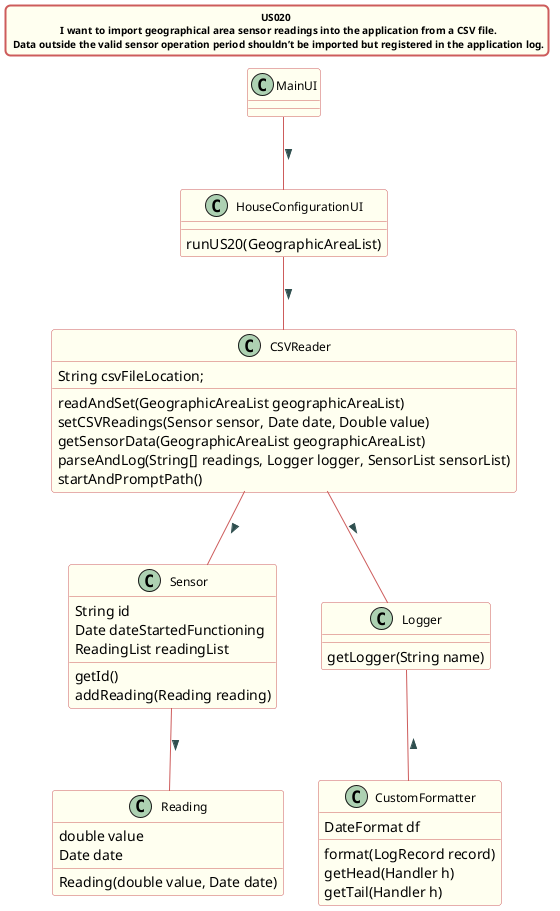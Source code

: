 @startuml
title US020 \n  I want to import geographical area sensor readings into the application from a CSV file. \n Data outside the valid sensor operation period shouldn’t be imported but registered in the application log.

skinparam titleBorderRoundCorner 10
skinparam titleBorderThickness 2
skinparam titleBorderColor indianred
skinparam titleBackgroundColor ivory
skinparam FontName verdana
skinparam titleFontSize 10


skinparam class {
 	BorderColor indianred
 	BackgroundColor indianred
 	BackgroundColor ivory
    roundcorner 10
    ArrowFontName Verdana
    ArrowColor indianred
    ArrowFontColor darkslategrey
    FontSize 12
 }


MainUI -- HouseConfigurationUI : >

HouseConfigurationUI -- CSVReader : >
CSVReader -- Sensor : >
CSVReader -- Logger : >
Sensor -- Reading : >
Logger -- CustomFormatter : <

class HouseConfigurationUI{

runUS20(GeographicAreaList)
}

class CSVReader{
String csvFileLocation;

readAndSet(GeographicAreaList geographicAreaList)
setCSVReadings(Sensor sensor, Date date, Double value)
getSensorData(GeographicAreaList geographicAreaList)
parseAndLog(String[] readings, Logger logger, SensorList sensorList)
startAndPromptPath()
}



class Sensor{
String id
Date dateStartedFunctioning
ReadingList readingList

getId()
addReading(Reading reading)
}

class Reading{
double value
Date date

Reading(double value, Date date)
}
class Logger{
getLogger(String name)
}

class CustomFormatter{
DateFormat df

format(LogRecord record)
getHead(Handler h)
getTail(Handler h)
}

@enduml